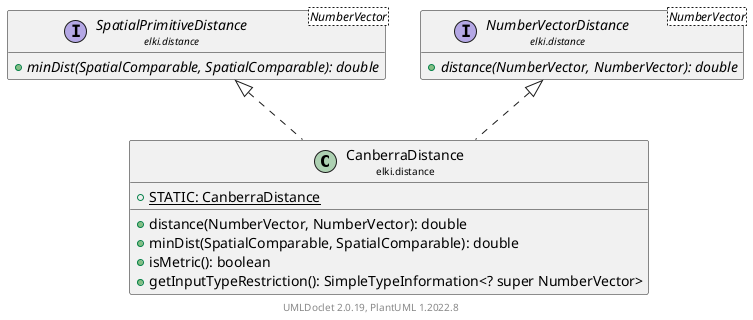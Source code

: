 @startuml
    remove .*\.(Instance|Par|Parameterizer|Factory)$
    set namespaceSeparator none
    hide empty fields
    hide empty methods

    class "<size:14>CanberraDistance\n<size:10>elki.distance" as elki.distance.CanberraDistance [[CanberraDistance.html]] {
        {static} +STATIC: CanberraDistance
        +distance(NumberVector, NumberVector): double
        +minDist(SpatialComparable, SpatialComparable): double
        +isMetric(): boolean
        +getInputTypeRestriction(): SimpleTypeInformation<? super NumberVector>
    }

    interface "<size:14>SpatialPrimitiveDistance\n<size:10>elki.distance" as elki.distance.SpatialPrimitiveDistance<NumberVector> [[SpatialPrimitiveDistance.html]] {
        {abstract} +minDist(SpatialComparable, SpatialComparable): double
    }
    interface "<size:14>NumberVectorDistance\n<size:10>elki.distance" as elki.distance.NumberVectorDistance<NumberVector> [[NumberVectorDistance.html]] {
        {abstract} +distance(NumberVector, NumberVector): double
    }
    class "<size:14>CanberraDistance.Par\n<size:10>elki.distance" as elki.distance.CanberraDistance.Par [[CanberraDistance.Par.html]]

    elki.distance.SpatialPrimitiveDistance <|.. elki.distance.CanberraDistance
    elki.distance.NumberVectorDistance <|.. elki.distance.CanberraDistance
    elki.distance.CanberraDistance +-- elki.distance.CanberraDistance.Par

    center footer UMLDoclet 2.0.19, PlantUML 1.2022.8
@enduml
